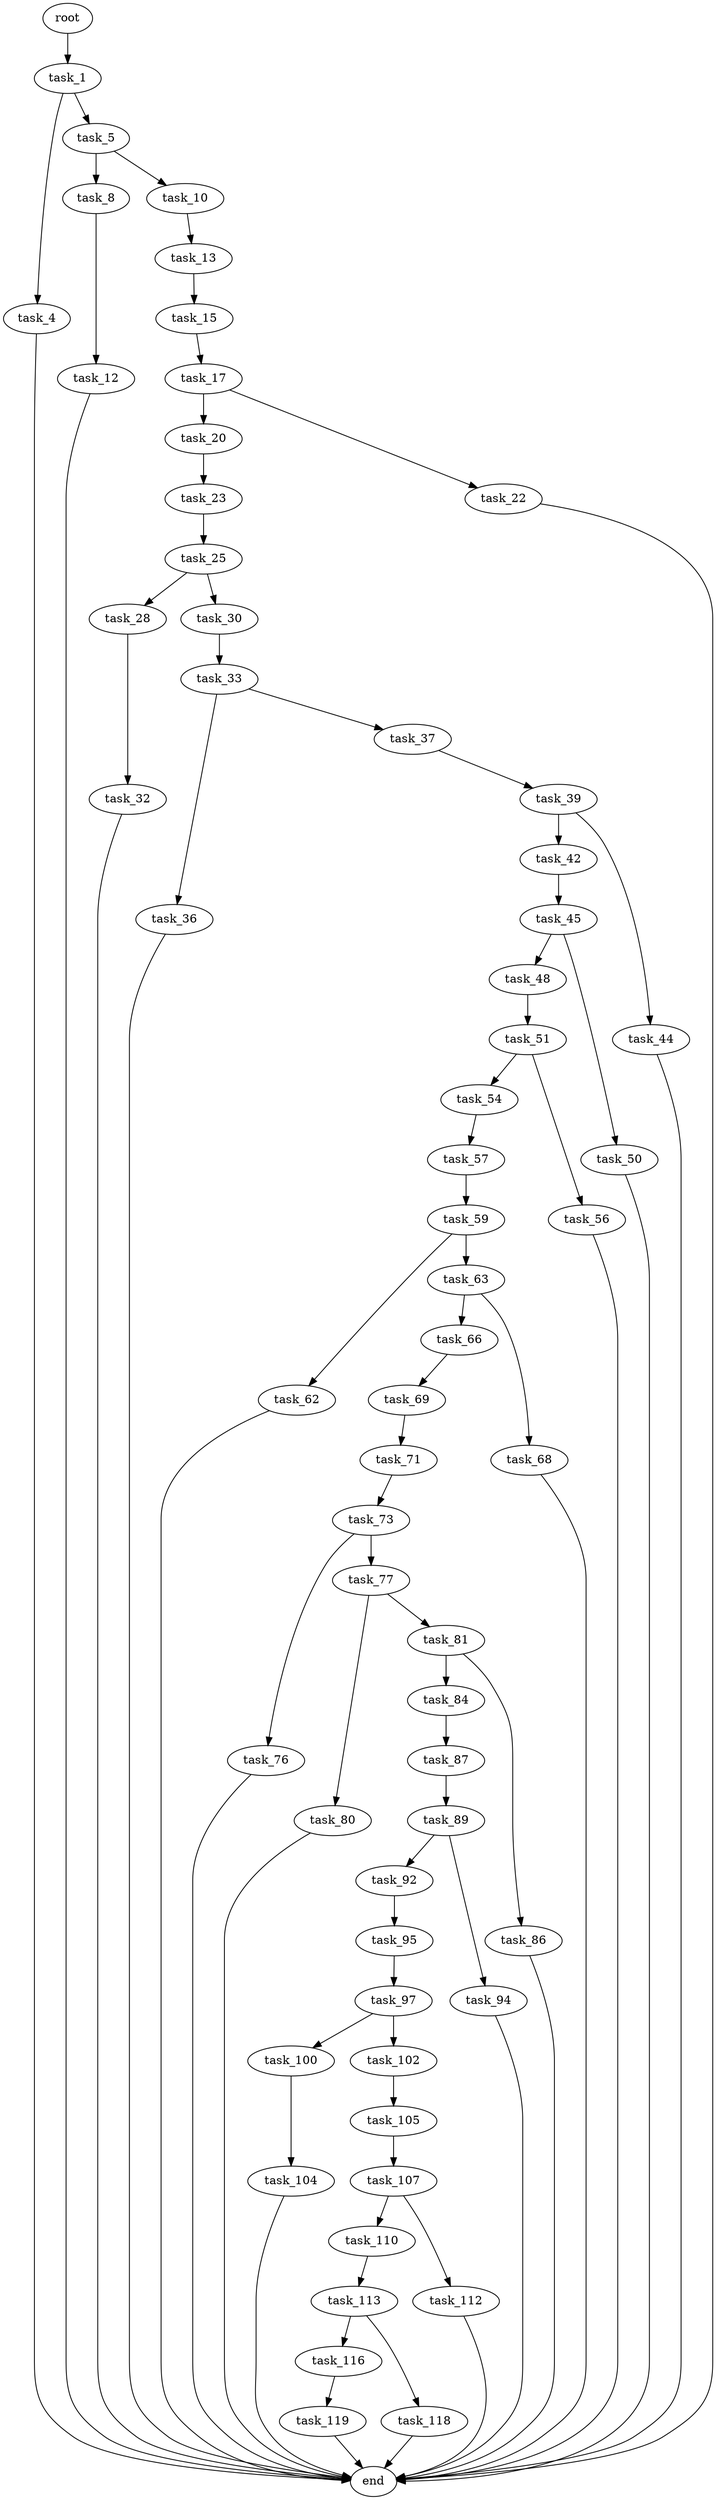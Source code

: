 digraph G {
  root [size="0.000000"];
  task_1 [size="11107560705.000000"];
  task_4 [size="237867991697.000000"];
  task_5 [size="10221088705.000000"];
  task_8 [size="1073741824000.000000"];
  task_10 [size="2487256884.000000"];
  task_12 [size="14260804272.000000"];
  task_13 [size="683459535034.000000"];
  task_15 [size="2259631073.000000"];
  task_17 [size="11471945056.000000"];
  task_20 [size="68719476736.000000"];
  task_22 [size="28991029248.000000"];
  task_23 [size="28991029248.000000"];
  task_25 [size="1130563521858.000000"];
  task_28 [size="8589934592.000000"];
  task_30 [size="231928233984.000000"];
  task_32 [size="265137945620.000000"];
  task_33 [size="8589934592.000000"];
  task_36 [size="25810670954.000000"];
  task_37 [size="8589934592.000000"];
  task_39 [size="18207117844.000000"];
  task_42 [size="1001751963.000000"];
  task_44 [size="1660383289.000000"];
  task_45 [size="17316468602.000000"];
  task_48 [size="77589470159.000000"];
  task_50 [size="109748889155.000000"];
  task_51 [size="4887430450.000000"];
  task_54 [size="8589934592.000000"];
  task_56 [size="665619350934.000000"];
  task_57 [size="118606022211.000000"];
  task_59 [size="86030787882.000000"];
  task_62 [size="15966946717.000000"];
  task_63 [size="68719476736.000000"];
  task_66 [size="368293445632.000000"];
  task_68 [size="134217728000.000000"];
  task_69 [size="91320318926.000000"];
  task_71 [size="368293445632.000000"];
  task_73 [size="782757789696.000000"];
  task_76 [size="134217728000.000000"];
  task_77 [size="12449068543.000000"];
  task_80 [size="134217728000.000000"];
  task_81 [size="330324556340.000000"];
  task_84 [size="49301714746.000000"];
  task_86 [size="507873283713.000000"];
  task_87 [size="32216219566.000000"];
  task_89 [size="38513598233.000000"];
  task_92 [size="117970321223.000000"];
  task_94 [size="134217728000.000000"];
  task_95 [size="36515810394.000000"];
  task_97 [size="5764819879.000000"];
  task_100 [size="134217728000.000000"];
  task_102 [size="15496852065.000000"];
  task_104 [size="549755813888.000000"];
  task_105 [size="549755813888.000000"];
  task_107 [size="22263111036.000000"];
  task_110 [size="10482771017.000000"];
  task_112 [size="3980202880.000000"];
  task_113 [size="40933022461.000000"];
  task_116 [size="549755813888.000000"];
  task_118 [size="782757789696.000000"];
  task_119 [size="782757789696.000000"];
  end [size="0.000000"];

  root -> task_1 [size="1.000000"];
  task_1 -> task_4 [size="679477248.000000"];
  task_1 -> task_5 [size="679477248.000000"];
  task_4 -> end [size="1.000000"];
  task_5 -> task_8 [size="411041792.000000"];
  task_5 -> task_10 [size="411041792.000000"];
  task_8 -> task_12 [size="838860800.000000"];
  task_10 -> task_13 [size="134217728.000000"];
  task_12 -> end [size="1.000000"];
  task_13 -> task_15 [size="838860800.000000"];
  task_15 -> task_17 [size="134217728.000000"];
  task_17 -> task_20 [size="301989888.000000"];
  task_17 -> task_22 [size="301989888.000000"];
  task_20 -> task_23 [size="134217728.000000"];
  task_22 -> end [size="1.000000"];
  task_23 -> task_25 [size="75497472.000000"];
  task_25 -> task_28 [size="679477248.000000"];
  task_25 -> task_30 [size="679477248.000000"];
  task_28 -> task_32 [size="33554432.000000"];
  task_30 -> task_33 [size="301989888.000000"];
  task_32 -> end [size="1.000000"];
  task_33 -> task_36 [size="33554432.000000"];
  task_33 -> task_37 [size="33554432.000000"];
  task_36 -> end [size="1.000000"];
  task_37 -> task_39 [size="33554432.000000"];
  task_39 -> task_42 [size="411041792.000000"];
  task_39 -> task_44 [size="411041792.000000"];
  task_42 -> task_45 [size="75497472.000000"];
  task_44 -> end [size="1.000000"];
  task_45 -> task_48 [size="838860800.000000"];
  task_45 -> task_50 [size="838860800.000000"];
  task_48 -> task_51 [size="75497472.000000"];
  task_50 -> end [size="1.000000"];
  task_51 -> task_54 [size="134217728.000000"];
  task_51 -> task_56 [size="134217728.000000"];
  task_54 -> task_57 [size="33554432.000000"];
  task_56 -> end [size="1.000000"];
  task_57 -> task_59 [size="411041792.000000"];
  task_59 -> task_62 [size="75497472.000000"];
  task_59 -> task_63 [size="75497472.000000"];
  task_62 -> end [size="1.000000"];
  task_63 -> task_66 [size="134217728.000000"];
  task_63 -> task_68 [size="134217728.000000"];
  task_66 -> task_69 [size="411041792.000000"];
  task_68 -> end [size="1.000000"];
  task_69 -> task_71 [size="75497472.000000"];
  task_71 -> task_73 [size="411041792.000000"];
  task_73 -> task_76 [size="679477248.000000"];
  task_73 -> task_77 [size="679477248.000000"];
  task_76 -> end [size="1.000000"];
  task_77 -> task_80 [size="209715200.000000"];
  task_77 -> task_81 [size="209715200.000000"];
  task_80 -> end [size="1.000000"];
  task_81 -> task_84 [size="209715200.000000"];
  task_81 -> task_86 [size="209715200.000000"];
  task_84 -> task_87 [size="75497472.000000"];
  task_86 -> end [size="1.000000"];
  task_87 -> task_89 [size="679477248.000000"];
  task_89 -> task_92 [size="679477248.000000"];
  task_89 -> task_94 [size="679477248.000000"];
  task_92 -> task_95 [size="134217728.000000"];
  task_94 -> end [size="1.000000"];
  task_95 -> task_97 [size="679477248.000000"];
  task_97 -> task_100 [size="301989888.000000"];
  task_97 -> task_102 [size="301989888.000000"];
  task_100 -> task_104 [size="209715200.000000"];
  task_102 -> task_105 [size="301989888.000000"];
  task_104 -> end [size="1.000000"];
  task_105 -> task_107 [size="536870912.000000"];
  task_107 -> task_110 [size="411041792.000000"];
  task_107 -> task_112 [size="411041792.000000"];
  task_110 -> task_113 [size="209715200.000000"];
  task_112 -> end [size="1.000000"];
  task_113 -> task_116 [size="838860800.000000"];
  task_113 -> task_118 [size="838860800.000000"];
  task_116 -> task_119 [size="536870912.000000"];
  task_118 -> end [size="1.000000"];
  task_119 -> end [size="1.000000"];
}
